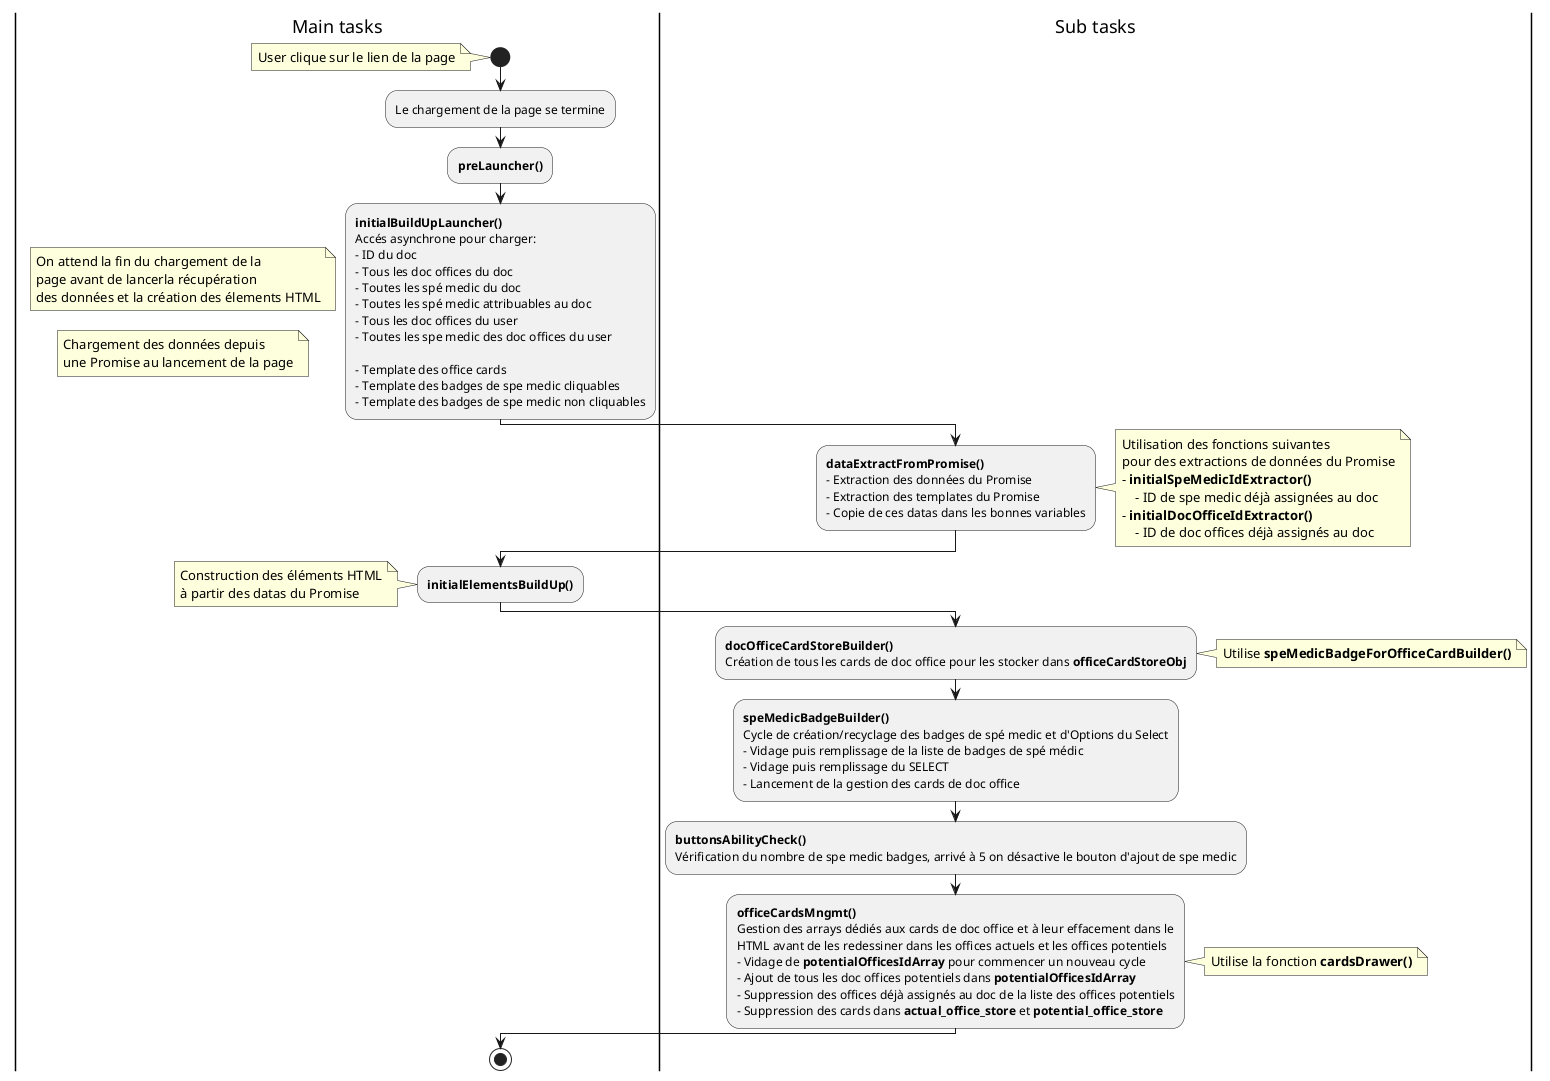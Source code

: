 @startuml InitialLoading

|Main tasks|


start
    note
    User clique sur le lien de la page
    end note

:Le chargement de la page se termine;

:<b>preLauncher()</b>;

:<b>initialBuildUpLauncher()</b>
Accés asynchrone pour charger:
- ID du doc
- Tous les doc offices du doc
- Toutes les spé medic du doc
- Toutes les spé medic attribuables au doc
- Tous les doc offices du user
- Toutes les spe medic des doc offices du user

- Template des office cards
- Template des badges de spe medic cliquables
- Template des badges de spe medic non cliquables;
    note
    On attend la fin du chargement de la
    page avant de lancerla récupération
    des données et la création des élements HTML
    end note
    note
    Chargement des données depuis
    une Promise au lancement de la page
    end note


|Sub tasks|

:<b>dataExtractFromPromise()</b>
- Extraction des données du Promise
- Extraction des templates du Promise
- Copie de ces datas dans les bonnes variables;
    note right
    Utilisation des fonctions suivantes
    pour des extractions de données du Promise
    - <b>initialSpeMedicIdExtractor()</b>
        - ID de spe medic déjà assignées au doc
    - <b>initialDocOfficeIdExtractor()</b>
        - ID de doc offices déjà assignés au doc
    end note

|Main tasks|

:<b>initialElementsBuildUp()</b>;
    note
    Construction des éléments HTML
    à partir des datas du Promise
    end note




|Sub tasks|

:<b>docOfficeCardStoreBuilder()</b>
Création de tous les cards de doc office pour les stocker dans <b>officeCardStoreObj</b>;
    note right
    Utilise <b>speMedicBadgeForOfficeCardBuilder()</b>
    end note

:<b>speMedicBadgeBuilder()</b>
Cycle de création/recyclage des badges de spé medic et d'Options du Select
- Vidage puis remplissage de la liste de badges de spé médic
- Vidage puis remplissage du SELECT
- Lancement de la gestion des cards de doc office;


:<b>buttonsAbilityCheck()</b>
Vérification du nombre de spe medic badges, arrivé à 5 on désactive le bouton d'ajout de spe medic;


:<b>officeCardsMngmt()</b>
Gestion des arrays dédiés aux cards de doc office et à leur effacement dans le
HTML avant de les redessiner dans les offices actuels et les offices potentiels
- Vidage de <b>potentialOfficesIdArray</b> pour commencer un nouveau cycle
- Ajout de tous les doc offices potentiels dans <b>potentialOfficesIdArray</b>
- Suppression des offices déjà assignés au doc de la liste des offices potentiels
- Suppression des cards dans <b>actual_office_store</b> et <b>potential_office_store</b>;
    note right
    Utilise la fonction <b>cardsDrawer()</b>
    end note





|Main tasks|
stop


@enduml